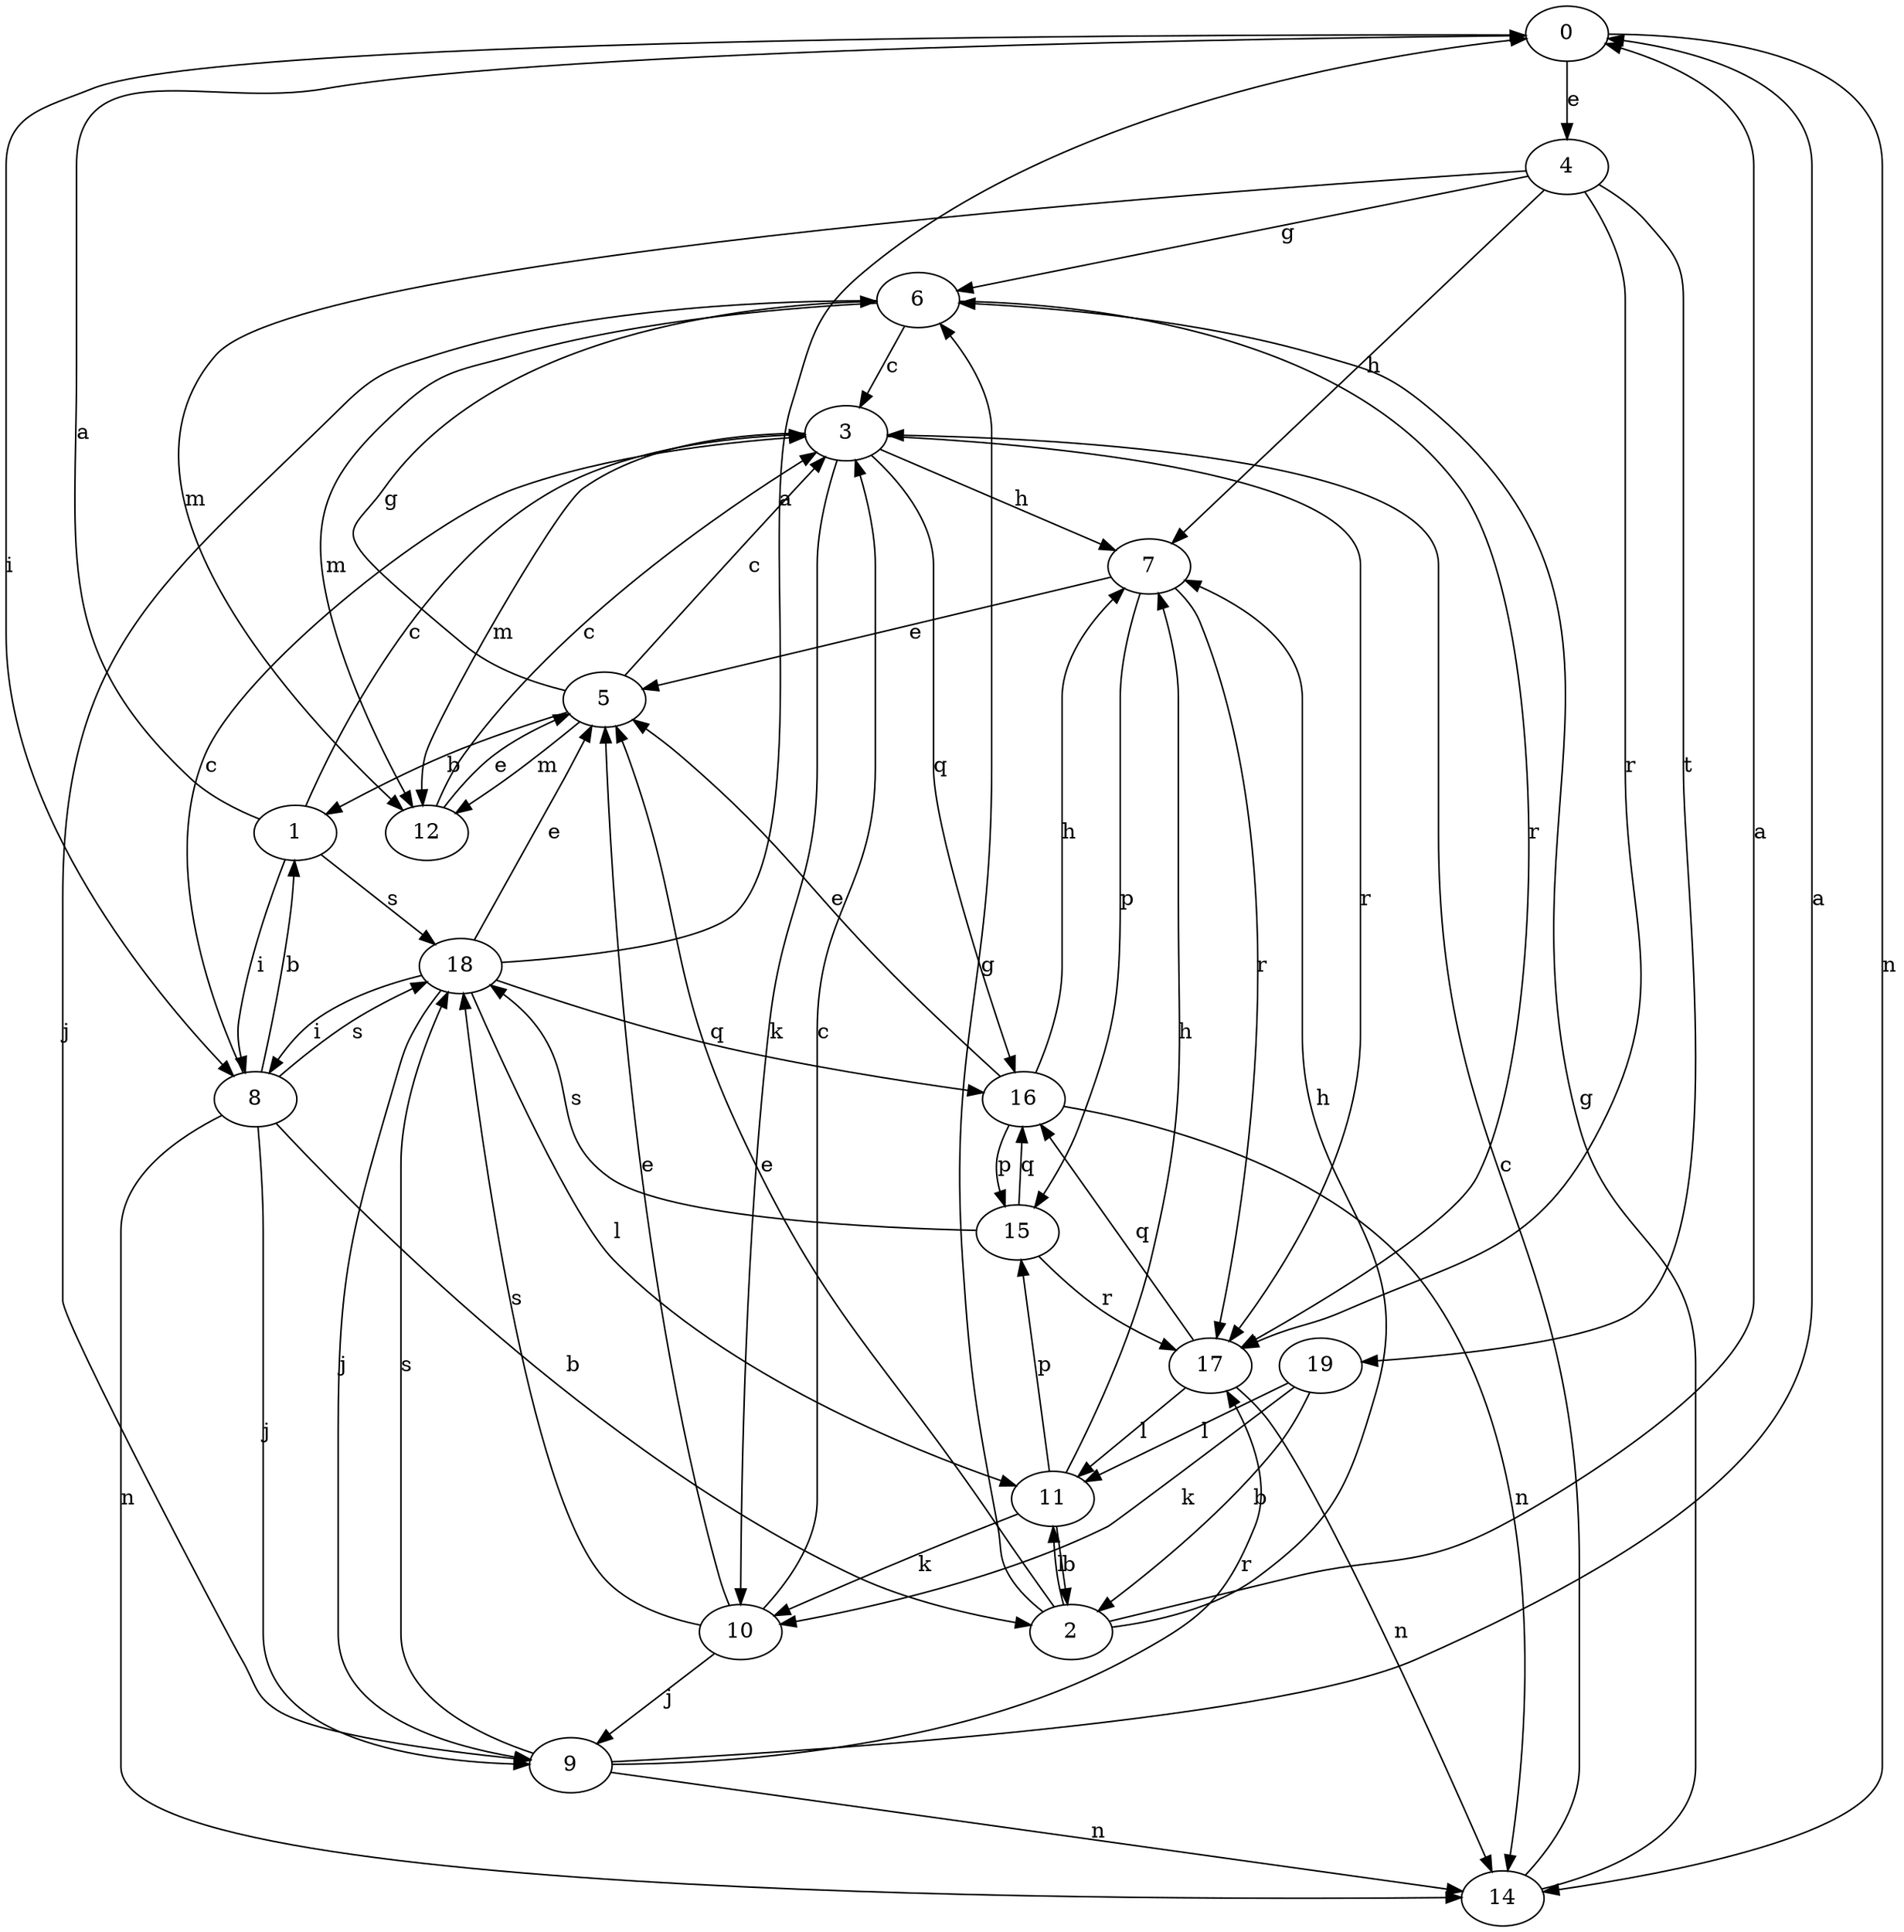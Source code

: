 strict digraph  {
0;
1;
2;
3;
4;
5;
6;
7;
8;
9;
10;
11;
12;
14;
15;
16;
17;
18;
19;
0 -> 4  [label=e];
0 -> 8  [label=i];
0 -> 14  [label=n];
1 -> 0  [label=a];
1 -> 3  [label=c];
1 -> 8  [label=i];
1 -> 18  [label=s];
2 -> 0  [label=a];
2 -> 5  [label=e];
2 -> 6  [label=g];
2 -> 7  [label=h];
2 -> 11  [label=l];
3 -> 7  [label=h];
3 -> 10  [label=k];
3 -> 12  [label=m];
3 -> 16  [label=q];
3 -> 17  [label=r];
4 -> 6  [label=g];
4 -> 7  [label=h];
4 -> 12  [label=m];
4 -> 17  [label=r];
4 -> 19  [label=t];
5 -> 1  [label=b];
5 -> 3  [label=c];
5 -> 6  [label=g];
5 -> 12  [label=m];
6 -> 3  [label=c];
6 -> 9  [label=j];
6 -> 12  [label=m];
6 -> 17  [label=r];
7 -> 5  [label=e];
7 -> 15  [label=p];
7 -> 17  [label=r];
8 -> 1  [label=b];
8 -> 2  [label=b];
8 -> 3  [label=c];
8 -> 9  [label=j];
8 -> 14  [label=n];
8 -> 18  [label=s];
9 -> 0  [label=a];
9 -> 14  [label=n];
9 -> 17  [label=r];
9 -> 18  [label=s];
10 -> 3  [label=c];
10 -> 5  [label=e];
10 -> 9  [label=j];
10 -> 18  [label=s];
11 -> 2  [label=b];
11 -> 7  [label=h];
11 -> 10  [label=k];
11 -> 15  [label=p];
12 -> 3  [label=c];
12 -> 5  [label=e];
14 -> 3  [label=c];
14 -> 6  [label=g];
15 -> 16  [label=q];
15 -> 17  [label=r];
15 -> 18  [label=s];
16 -> 5  [label=e];
16 -> 7  [label=h];
16 -> 14  [label=n];
16 -> 15  [label=p];
17 -> 11  [label=l];
17 -> 14  [label=n];
17 -> 16  [label=q];
18 -> 0  [label=a];
18 -> 5  [label=e];
18 -> 8  [label=i];
18 -> 9  [label=j];
18 -> 11  [label=l];
18 -> 16  [label=q];
19 -> 2  [label=b];
19 -> 10  [label=k];
19 -> 11  [label=l];
}
